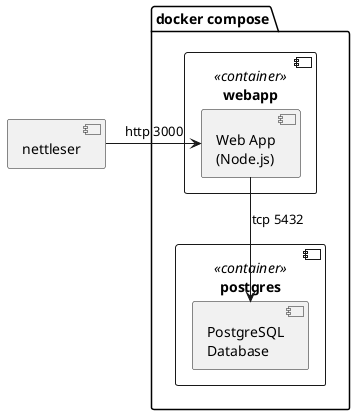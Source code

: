 @startuml
skinparam shadowing false
!define DOCKER_CONTAINER(x) component x <<container>>

package "docker compose" {

  DOCKER_CONTAINER(webapp) {
    [Web App\n(Node.js)]
  }

  DOCKER_CONTAINER(postgres) {
    [PostgreSQL\nDatabase]
  }
}

[Web App\n(Node.js)] --> [PostgreSQL\nDatabase] : tcp 5432

component nettleser

nettleser -> [Web App\n(Node.js)] : http 3000

@enduml
